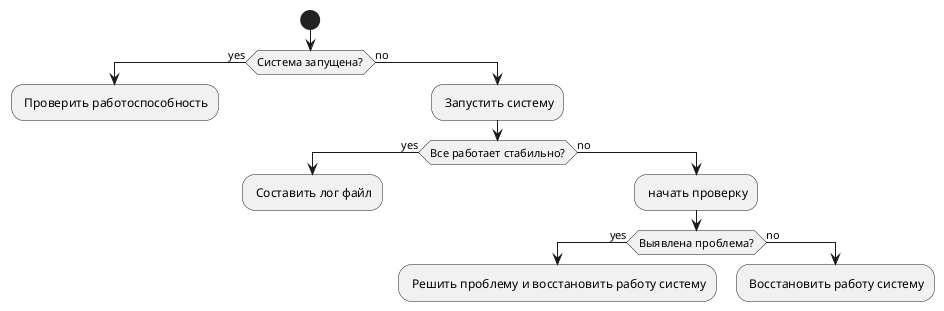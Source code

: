 @startuml Activity
start
if (Система запущена?) then (yes)
    : Проверить работоспособность;
    kill;
else (no) 
    : Запустить систему;
    if (Все работает стабильно?) then (yes)
        : Составить лог файл;
        kill;
    else (no)
    : начать проверку;
        if(Выявлена проблема?) then (yes)
        : Решить проблему и восстановить работу систему;
        kill
        else (no)
        : Восстановить работу систему;
        kill
        endif
    endif
endif

@enduml